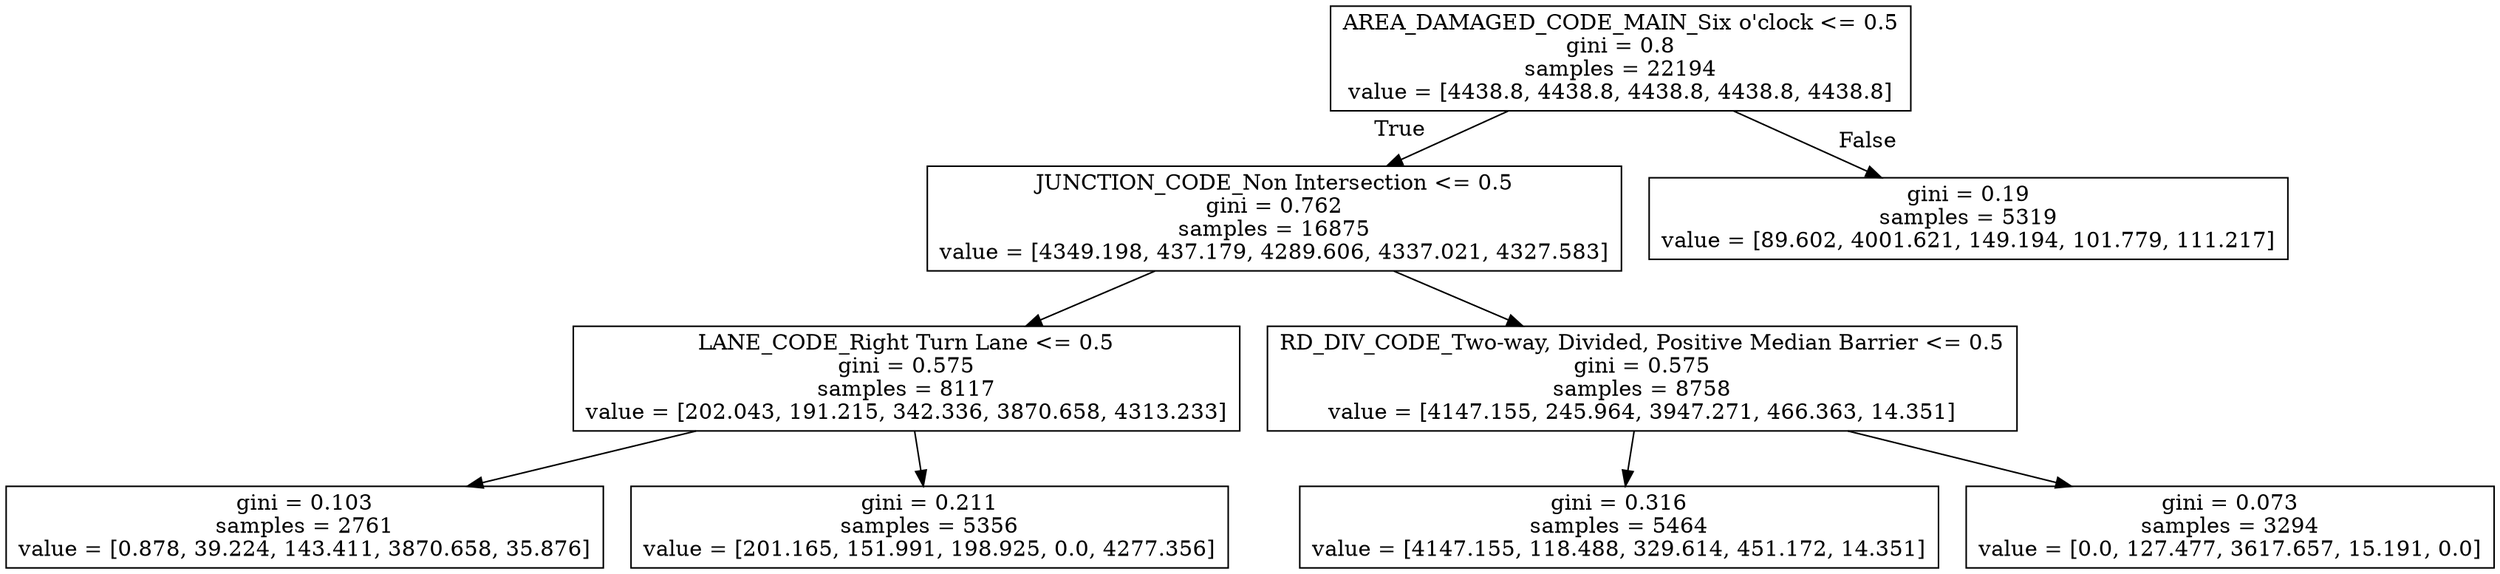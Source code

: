 digraph Tree {
node [shape=box] ;
0 [label="AREA_DAMAGED_CODE_MAIN_Six o'clock <= 0.5\ngini = 0.8\nsamples = 22194\nvalue = [4438.8, 4438.8, 4438.8, 4438.8, 4438.8]"] ;
1 [label="JUNCTION_CODE_Non Intersection <= 0.5\ngini = 0.762\nsamples = 16875\nvalue = [4349.198, 437.179, 4289.606, 4337.021, 4327.583]"] ;
0 -> 1 [labeldistance=2.5, labelangle=45, headlabel="True"] ;
3 [label="LANE_CODE_Right Turn Lane <= 0.5\ngini = 0.575\nsamples = 8117\nvalue = [202.043, 191.215, 342.336, 3870.658, 4313.233]"] ;
1 -> 3 ;
5 [label="gini = 0.103\nsamples = 2761\nvalue = [0.878, 39.224, 143.411, 3870.658, 35.876]"] ;
3 -> 5 ;
6 [label="gini = 0.211\nsamples = 5356\nvalue = [201.165, 151.991, 198.925, 0.0, 4277.356]"] ;
3 -> 6 ;
4 [label="RD_DIV_CODE_Two-way, Divided, Positive Median Barrier <= 0.5\ngini = 0.575\nsamples = 8758\nvalue = [4147.155, 245.964, 3947.271, 466.363, 14.351]"] ;
1 -> 4 ;
7 [label="gini = 0.316\nsamples = 5464\nvalue = [4147.155, 118.488, 329.614, 451.172, 14.351]"] ;
4 -> 7 ;
8 [label="gini = 0.073\nsamples = 3294\nvalue = [0.0, 127.477, 3617.657, 15.191, 0.0]"] ;
4 -> 8 ;
2 [label="gini = 0.19\nsamples = 5319\nvalue = [89.602, 4001.621, 149.194, 101.779, 111.217]"] ;
0 -> 2 [labeldistance=2.5, labelangle=-45, headlabel="False"] ;
}
